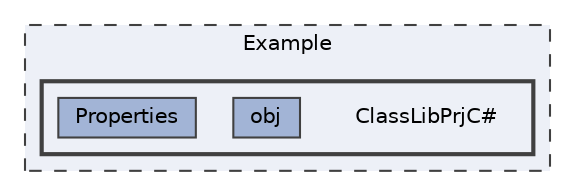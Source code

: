 digraph "D:/GIT/DoxyCSSLite/Example/ClassLibPrjC#"
{
 // LATEX_PDF_SIZE
  bgcolor="transparent";
  edge [fontname=Helvetica,fontsize=10,labelfontname=Helvetica,labelfontsize=10];
  node [fontname=Helvetica,fontsize=10,shape=box,height=0.2,width=0.4];
  compound=true
  subgraph clusterdir_e4f3d0e66de78b53e1f8873a21c9df14 {
    graph [ bgcolor="#edf0f7", pencolor="grey25", label="Example", fontname=Helvetica,fontsize=10 style="filled,dashed", URL="dir_e4f3d0e66de78b53e1f8873a21c9df14.html",tooltip=""]
  subgraph clusterdir_1e3cdde94f121ceb35364454b2f2eeb1 {
    graph [ bgcolor="#edf0f7", pencolor="grey25", label="", fontname=Helvetica,fontsize=10 style="filled,bold", URL="dir_1e3cdde94f121ceb35364454b2f2eeb1.html",tooltip=""]
    dir_1e3cdde94f121ceb35364454b2f2eeb1 [shape=plaintext, label="ClassLibPrjC#"];
  dir_3b0b0d2c37aa037c00f8951cd4c202c8 [label="obj", fillcolor="#a2b4d6", color="grey25", style="filled", URL="dir_3b0b0d2c37aa037c00f8951cd4c202c8.html",tooltip=""];
  dir_87d04f9e5a256c1d2310e864324918e4 [label="Properties", fillcolor="#a2b4d6", color="grey25", style="filled", URL="dir_87d04f9e5a256c1d2310e864324918e4.html",tooltip=""];
  }
  }
}
